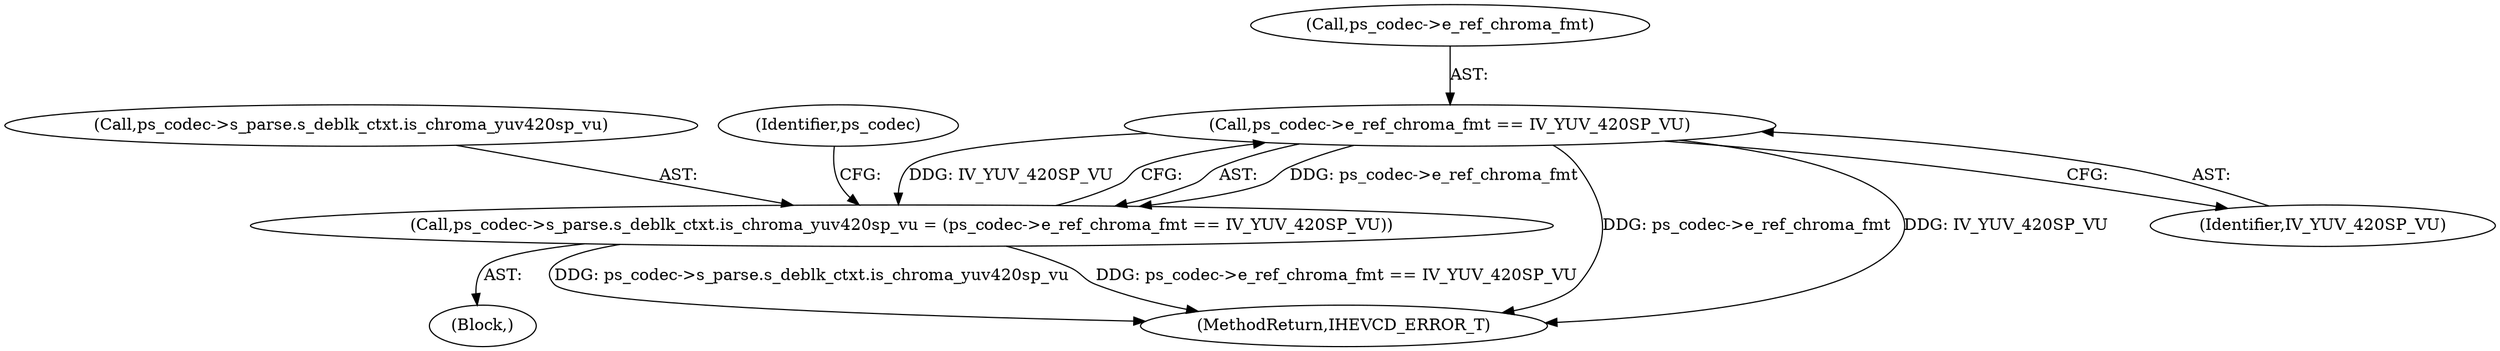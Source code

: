 digraph "0_Android_bcfc7124f6ef9f1ec128fb2e90de774a5b33d199_0@pointer" {
"1005004" [label="(Call,ps_codec->e_ref_chroma_fmt == IV_YUV_420SP_VU)"];
"1004996" [label="(Call,ps_codec->s_parse.s_deblk_ctxt.is_chroma_yuv420sp_vu = (ps_codec->e_ref_chroma_fmt == IV_YUV_420SP_VU))"];
"1005005" [label="(Call,ps_codec->e_ref_chroma_fmt)"];
"1005079" [label="(MethodReturn,IHEVCD_ERROR_T)"];
"1004997" [label="(Call,ps_codec->s_parse.s_deblk_ctxt.is_chroma_yuv420sp_vu)"];
"1005004" [label="(Call,ps_codec->e_ref_chroma_fmt == IV_YUV_420SP_VU)"];
"1004996" [label="(Call,ps_codec->s_parse.s_deblk_ctxt.is_chroma_yuv420sp_vu = (ps_codec->e_ref_chroma_fmt == IV_YUV_420SP_VU))"];
"1004787" [label="(Block,)"];
"1005008" [label="(Identifier,IV_YUV_420SP_VU)"];
"1005013" [label="(Identifier,ps_codec)"];
"1005004" -> "1004996"  [label="AST: "];
"1005004" -> "1005008"  [label="CFG: "];
"1005005" -> "1005004"  [label="AST: "];
"1005008" -> "1005004"  [label="AST: "];
"1004996" -> "1005004"  [label="CFG: "];
"1005004" -> "1005079"  [label="DDG: ps_codec->e_ref_chroma_fmt"];
"1005004" -> "1005079"  [label="DDG: IV_YUV_420SP_VU"];
"1005004" -> "1004996"  [label="DDG: ps_codec->e_ref_chroma_fmt"];
"1005004" -> "1004996"  [label="DDG: IV_YUV_420SP_VU"];
"1004996" -> "1004787"  [label="AST: "];
"1004997" -> "1004996"  [label="AST: "];
"1005013" -> "1004996"  [label="CFG: "];
"1004996" -> "1005079"  [label="DDG: ps_codec->s_parse.s_deblk_ctxt.is_chroma_yuv420sp_vu"];
"1004996" -> "1005079"  [label="DDG: ps_codec->e_ref_chroma_fmt == IV_YUV_420SP_VU"];
}
